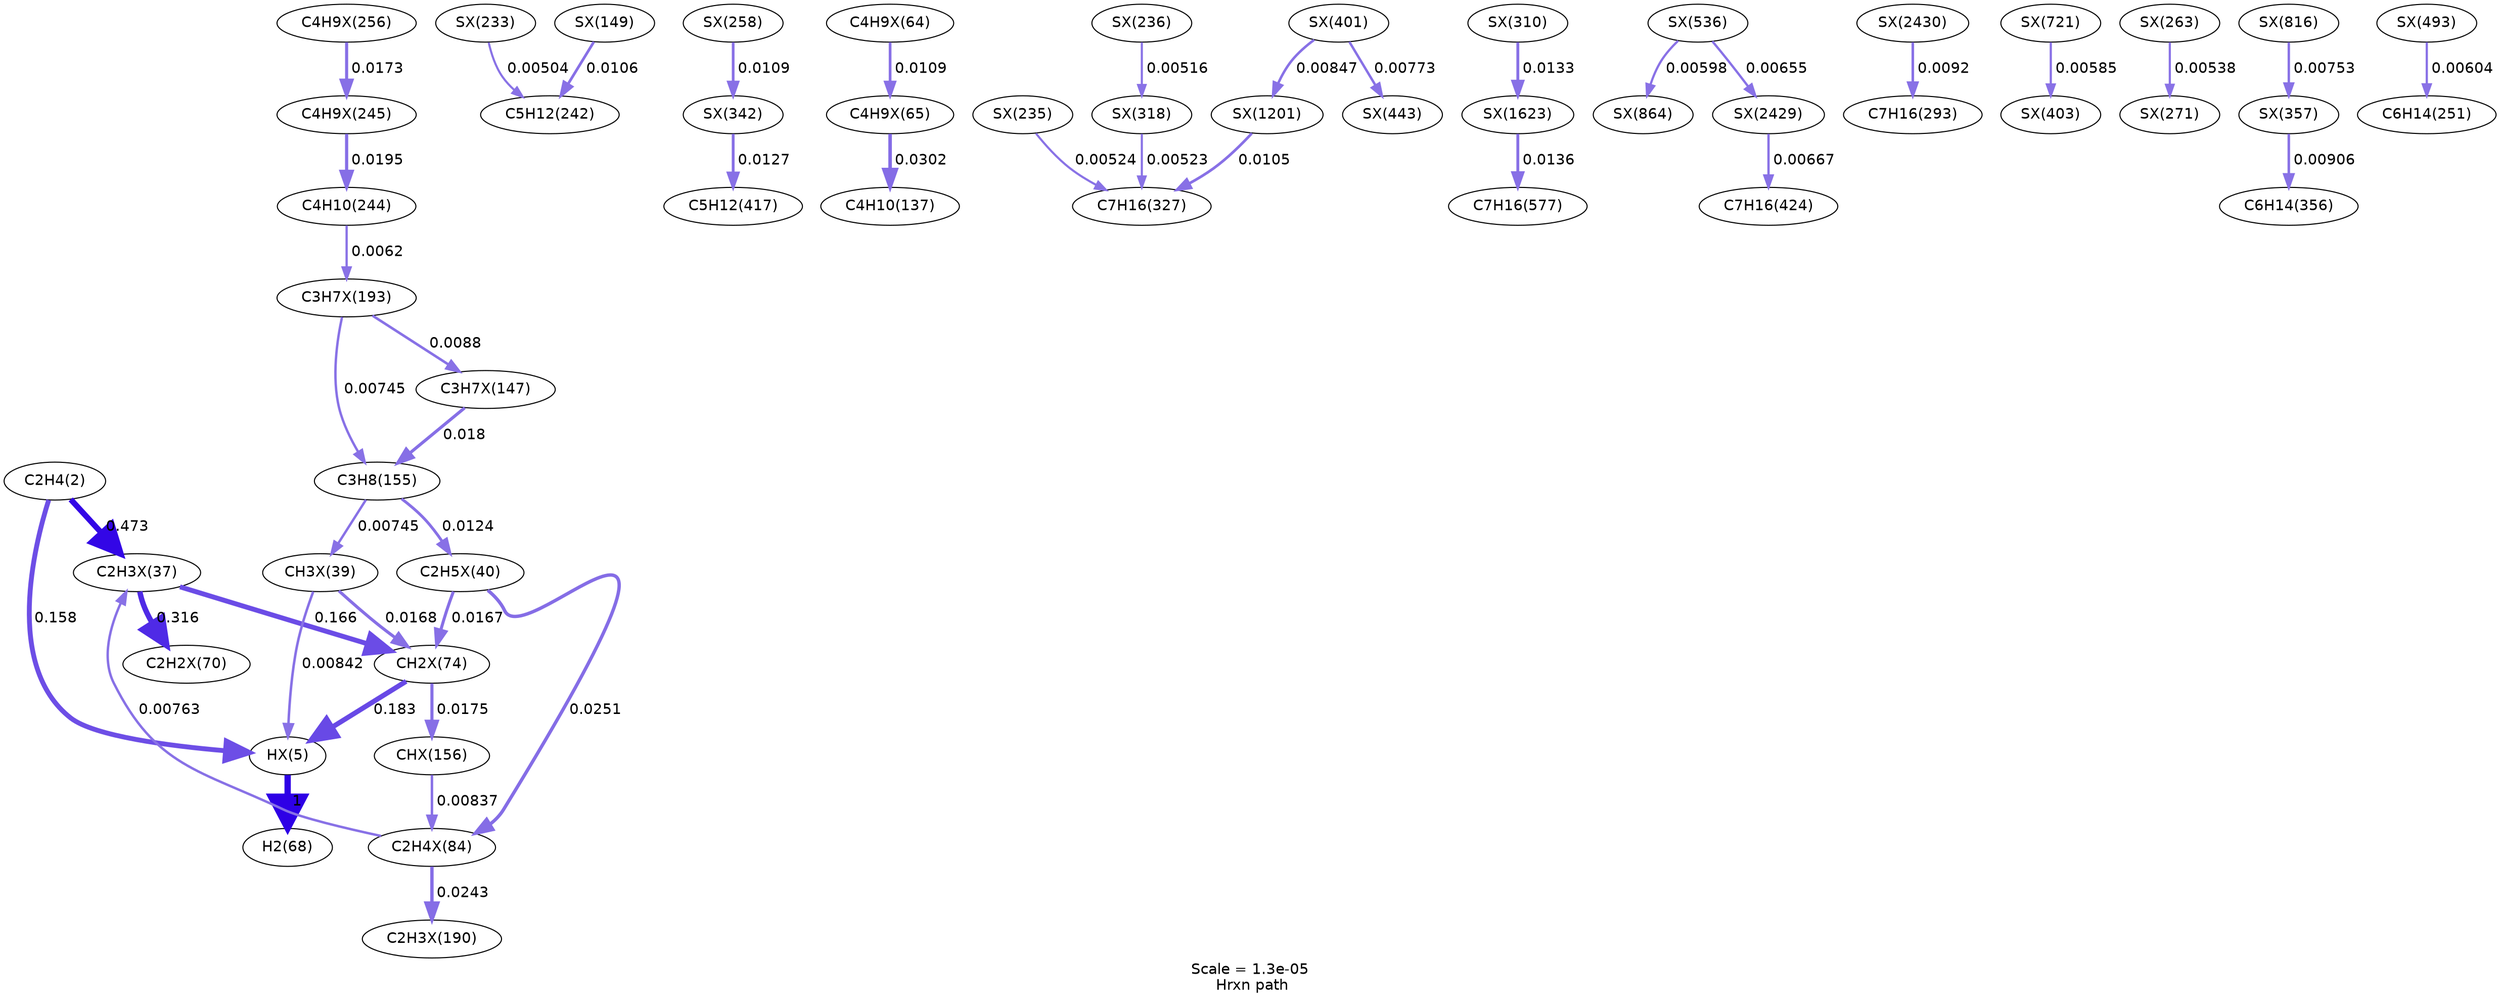 digraph reaction_paths {
center=1;
s5 -> s30[fontname="Helvetica", style="setlinewidth(4.61)", arrowsize=2.3, color="0.7, 0.658, 0.9"
, label=" 0.158"];
s5 -> s31[fontname="Helvetica", style="setlinewidth(5.44)", arrowsize=2.72, color="0.7, 0.973, 0.9"
, label=" 0.473"];
s30 -> s8[fontname="Helvetica", style="setlinewidth(6)", arrowsize=3, color="0.7, 1.5, 0.9"
, label=" 1"];
s32 -> s30[fontname="Helvetica", style="setlinewidth(2.39)", arrowsize=1.2, color="0.7, 0.508, 0.9"
, label=" 0.00842"];
s41 -> s30[fontname="Helvetica", style="setlinewidth(4.72)", arrowsize=2.36, color="0.7, 0.683, 0.9"
, label=" 0.183"];
s31 -> s40[fontname="Helvetica", style="setlinewidth(5.13)", arrowsize=2.57, color="0.7, 0.816, 0.9"
, label=" 0.316"];
s31 -> s41[fontname="Helvetica", style="setlinewidth(4.64)", arrowsize=2.32, color="0.7, 0.666, 0.9"
, label=" 0.166"];
s42 -> s31[fontname="Helvetica", style="setlinewidth(2.32)", arrowsize=1.16, color="0.7, 0.508, 0.9"
, label=" 0.00763"];
s33 -> s41[fontname="Helvetica", style="setlinewidth(2.91)", arrowsize=1.46, color="0.7, 0.517, 0.9"
, label=" 0.0167"];
s33 -> s42[fontname="Helvetica", style="setlinewidth(3.22)", arrowsize=1.61, color="0.7, 0.525, 0.9"
, label=" 0.0251"];
s11 -> s33[fontname="Helvetica", style="setlinewidth(2.69)", arrowsize=1.34, color="0.7, 0.512, 0.9"
, label=" 0.0124"];
s32 -> s41[fontname="Helvetica", style="setlinewidth(2.92)", arrowsize=1.46, color="0.7, 0.517, 0.9"
, label=" 0.0168"];
s11 -> s32[fontname="Helvetica", style="setlinewidth(2.3)", arrowsize=1.15, color="0.7, 0.507, 0.9"
, label=" 0.00745"];
s41 -> s52[fontname="Helvetica", style="setlinewidth(2.95)", arrowsize=1.47, color="0.7, 0.518, 0.9"
, label=" 0.0175"];
s52 -> s42[fontname="Helvetica", style="setlinewidth(2.39)", arrowsize=1.19, color="0.7, 0.508, 0.9"
, label=" 0.00837"];
s42 -> s56[fontname="Helvetica", style="setlinewidth(3.19)", arrowsize=1.6, color="0.7, 0.524, 0.9"
, label=" 0.0243"];
s57 -> s48[fontname="Helvetica", style="setlinewidth(2.43)", arrowsize=1.21, color="0.7, 0.509, 0.9"
, label=" 0.0088"];
s48 -> s11[fontname="Helvetica", style="setlinewidth(2.97)", arrowsize=1.48, color="0.7, 0.518, 0.9"
, label=" 0.018"];
s57 -> s11[fontname="Helvetica", style="setlinewidth(2.3)", arrowsize=1.15, color="0.7, 0.507, 0.9"
, label=" 0.00745"];
s15 -> s57[fontname="Helvetica", style="setlinewidth(2.16)", arrowsize=1.08, color="0.7, 0.506, 0.9"
, label=" 0.0062"];
s69 -> s14[fontname="Helvetica", style="setlinewidth(2.01)", arrowsize=1, color="0.7, 0.505, 0.9"
, label=" 0.00504"];
s78 -> s107[fontname="Helvetica", style="setlinewidth(2.59)", arrowsize=1.29, color="0.7, 0.511, 0.9"
, label=" 0.0109"];
s50 -> s14[fontname="Helvetica", style="setlinewidth(2.57)", arrowsize=1.28, color="0.7, 0.511, 0.9"
, label=" 0.0106"];
s107 -> s24[fontname="Helvetica", style="setlinewidth(2.7)", arrowsize=1.35, color="0.7, 0.513, 0.9"
, label=" 0.0127"];
s77 -> s73[fontname="Helvetica", style="setlinewidth(2.94)", arrowsize=1.47, color="0.7, 0.517, 0.9"
, label=" 0.0173"];
s73 -> s15[fontname="Helvetica", style="setlinewidth(3.03)", arrowsize=1.51, color="0.7, 0.52, 0.9"
, label=" 0.0195"];
s38 -> s39[fontname="Helvetica", style="setlinewidth(2.59)", arrowsize=1.29, color="0.7, 0.511, 0.9"
, label=" 0.0109"];
s39 -> s10[fontname="Helvetica", style="setlinewidth(3.36)", arrowsize=1.68, color="0.7, 0.53, 0.9"
, label=" 0.0302"];
s71 -> s19[fontname="Helvetica", style="setlinewidth(2.03)", arrowsize=1.02, color="0.7, 0.505, 0.9"
, label=" 0.00524"];
s72 -> s99[fontname="Helvetica", style="setlinewidth(2.02)", arrowsize=1.01, color="0.7, 0.505, 0.9"
, label=" 0.00516"];
s124 -> s203[fontname="Helvetica", style="setlinewidth(2.4)", arrowsize=1.2, color="0.7, 0.508, 0.9"
, label=" 0.00847"];
s124 -> s141[fontname="Helvetica", style="setlinewidth(2.33)", arrowsize=1.16, color="0.7, 0.508, 0.9"
, label=" 0.00773"];
s203 -> s19[fontname="Helvetica", style="setlinewidth(2.56)", arrowsize=1.28, color="0.7, 0.51, 0.9"
, label=" 0.0105"];
s99 -> s19[fontname="Helvetica", style="setlinewidth(2.03)", arrowsize=1.02, color="0.7, 0.505, 0.9"
, label=" 0.00523"];
s97 -> s222[fontname="Helvetica", style="setlinewidth(2.74)", arrowsize=1.37, color="0.7, 0.513, 0.9"
, label=" 0.0133"];
s222 -> s28[fontname="Helvetica", style="setlinewidth(2.75)", arrowsize=1.38, color="0.7, 0.514, 0.9"
, label=" 0.0136"];
s165 -> s185[fontname="Helvetica", style="setlinewidth(2.14)", arrowsize=1.07, color="0.7, 0.506, 0.9"
, label=" 0.00598"];
s165 -> s251[fontname="Helvetica", style="setlinewidth(2.2)", arrowsize=1.1, color="0.7, 0.507, 0.9"
, label=" 0.00655"];
s252 -> s18[fontname="Helvetica", style="setlinewidth(2.46)", arrowsize=1.23, color="0.7, 0.509, 0.9"
, label=" 0.0092"];
s251 -> s25[fontname="Helvetica", style="setlinewidth(2.22)", arrowsize=1.11, color="0.7, 0.507, 0.9"
, label=" 0.00667"];
s175 -> s125[fontname="Helvetica", style="setlinewidth(2.12)", arrowsize=1.06, color="0.7, 0.506, 0.9"
, label=" 0.00585"];
s79 -> s81[fontname="Helvetica", style="setlinewidth(2.06)", arrowsize=1.03, color="0.7, 0.505, 0.9"
, label=" 0.00538"];
s179 -> s109[fontname="Helvetica", style="setlinewidth(2.31)", arrowsize=1.15, color="0.7, 0.508, 0.9"
, label=" 0.00753"];
s109 -> s21[fontname="Helvetica", style="setlinewidth(2.45)", arrowsize=1.22, color="0.7, 0.509, 0.9"
, label=" 0.00906"];
s151 -> s16[fontname="Helvetica", style="setlinewidth(2.14)", arrowsize=1.07, color="0.7, 0.506, 0.9"
, label=" 0.00604"];
s5 [ fontname="Helvetica", label="C2H4(2)"];
s8 [ fontname="Helvetica", label="H2(68)"];
s10 [ fontname="Helvetica", label="C4H10(137)"];
s11 [ fontname="Helvetica", label="C3H8(155)"];
s14 [ fontname="Helvetica", label="C5H12(242)"];
s15 [ fontname="Helvetica", label="C4H10(244)"];
s16 [ fontname="Helvetica", label="C6H14(251)"];
s18 [ fontname="Helvetica", label="C7H16(293)"];
s19 [ fontname="Helvetica", label="C7H16(327)"];
s21 [ fontname="Helvetica", label="C6H14(356)"];
s24 [ fontname="Helvetica", label="C5H12(417)"];
s25 [ fontname="Helvetica", label="C7H16(424)"];
s28 [ fontname="Helvetica", label="C7H16(577)"];
s30 [ fontname="Helvetica", label="HX(5)"];
s31 [ fontname="Helvetica", label="C2H3X(37)"];
s32 [ fontname="Helvetica", label="CH3X(39)"];
s33 [ fontname="Helvetica", label="C2H5X(40)"];
s38 [ fontname="Helvetica", label="C4H9X(64)"];
s39 [ fontname="Helvetica", label="C4H9X(65)"];
s40 [ fontname="Helvetica", label="C2H2X(70)"];
s41 [ fontname="Helvetica", label="CH2X(74)"];
s42 [ fontname="Helvetica", label="C2H4X(84)"];
s48 [ fontname="Helvetica", label="C3H7X(147)"];
s50 [ fontname="Helvetica", label="SX(149)"];
s52 [ fontname="Helvetica", label="CHX(156)"];
s56 [ fontname="Helvetica", label="C2H3X(190)"];
s57 [ fontname="Helvetica", label="C3H7X(193)"];
s69 [ fontname="Helvetica", label="SX(233)"];
s71 [ fontname="Helvetica", label="SX(235)"];
s72 [ fontname="Helvetica", label="SX(236)"];
s73 [ fontname="Helvetica", label="C4H9X(245)"];
s77 [ fontname="Helvetica", label="C4H9X(256)"];
s78 [ fontname="Helvetica", label="SX(258)"];
s79 [ fontname="Helvetica", label="SX(263)"];
s81 [ fontname="Helvetica", label="SX(271)"];
s97 [ fontname="Helvetica", label="SX(310)"];
s99 [ fontname="Helvetica", label="SX(318)"];
s107 [ fontname="Helvetica", label="SX(342)"];
s109 [ fontname="Helvetica", label="SX(357)"];
s124 [ fontname="Helvetica", label="SX(401)"];
s125 [ fontname="Helvetica", label="SX(403)"];
s141 [ fontname="Helvetica", label="SX(443)"];
s151 [ fontname="Helvetica", label="SX(493)"];
s165 [ fontname="Helvetica", label="SX(536)"];
s175 [ fontname="Helvetica", label="SX(721)"];
s179 [ fontname="Helvetica", label="SX(816)"];
s185 [ fontname="Helvetica", label="SX(864)"];
s203 [ fontname="Helvetica", label="SX(1201)"];
s222 [ fontname="Helvetica", label="SX(1623)"];
s251 [ fontname="Helvetica", label="SX(2429)"];
s252 [ fontname="Helvetica", label="SX(2430)"];
 label = "Scale = 1.3e-05\l Hrxn path";
 fontname = "Helvetica";
}
